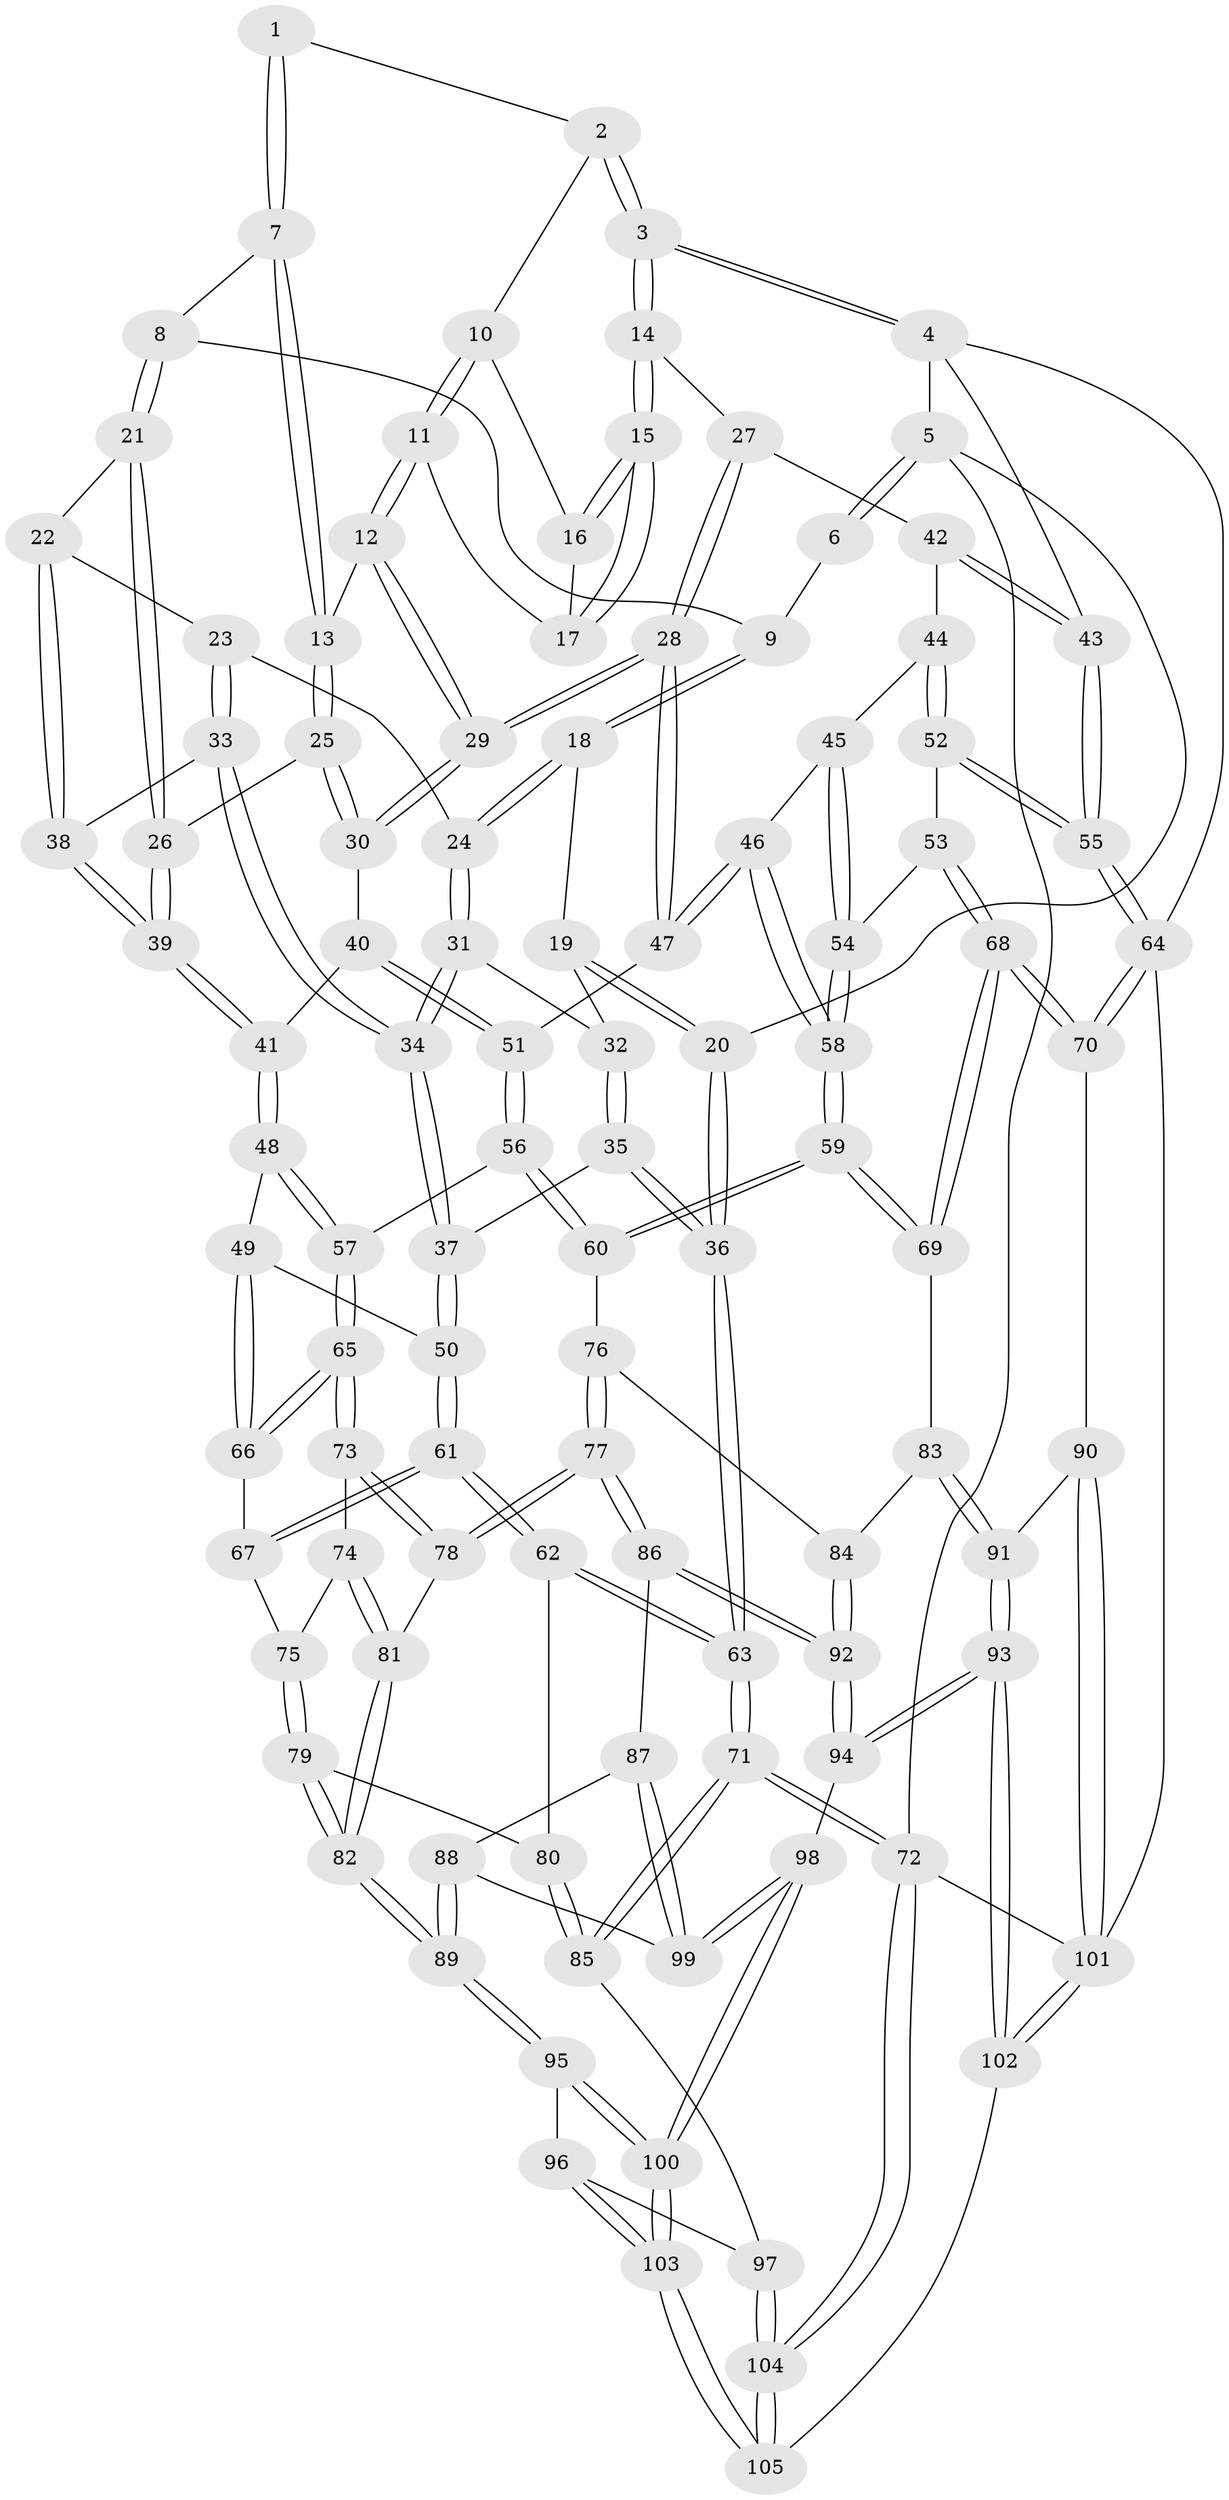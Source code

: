 // coarse degree distribution, {5: 0.30158730158730157, 9: 0.015873015873015872, 4: 0.4444444444444444, 3: 0.09523809523809523, 6: 0.12698412698412698, 8: 0.015873015873015872}
// Generated by graph-tools (version 1.1) at 2025/21/03/04/25 18:21:08]
// undirected, 105 vertices, 259 edges
graph export_dot {
graph [start="1"]
  node [color=gray90,style=filled];
  1 [pos="+0.4682243757109199+0"];
  2 [pos="+0.7017042123579604+0"];
  3 [pos="+1+0"];
  4 [pos="+1+0"];
  5 [pos="+0+0"];
  6 [pos="+0.1693349901860019+0"];
  7 [pos="+0.4177795395823137+0.0682704313120939"];
  8 [pos="+0.2589545327228039+0.10236869281057422"];
  9 [pos="+0.22979992207908978+0.09395825433382325"];
  10 [pos="+0.6836821424713209+0"];
  11 [pos="+0.5311752813919043+0.1416550573708918"];
  12 [pos="+0.5287650070918368+0.14270028539520754"];
  13 [pos="+0.43111976520083134+0.09683262908993907"];
  14 [pos="+0.7129418675231866+0.2071371815399436"];
  15 [pos="+0.710710705231625+0.20332646179849534"];
  16 [pos="+0.6828139816474257+0"];
  17 [pos="+0.6133748995357188+0.12933650670460956"];
  18 [pos="+0.16423317911545574+0.13624763130450426"];
  19 [pos="+0.07278720325181082+0.13251123622210192"];
  20 [pos="+0+0"];
  21 [pos="+0.31062350862357424+0.25297288571161475"];
  22 [pos="+0.2445983834222411+0.25901389824710375"];
  23 [pos="+0.21333039414403715+0.2534024993567791"];
  24 [pos="+0.19930832163133205+0.24766267195477107"];
  25 [pos="+0.3998591617267908+0.2094971383817631"];
  26 [pos="+0.31303692138033506+0.2541446135656318"];
  27 [pos="+0.7131015849752068+0.29220917314466816"];
  28 [pos="+0.6422734536547029+0.3529450145038608"];
  29 [pos="+0.5748581181856584+0.3292670891292353"];
  30 [pos="+0.513819436761217+0.33418192929054574"];
  31 [pos="+0.1749302395759137+0.26552002510127637"];
  32 [pos="+0.10033220677702882+0.269696535373209"];
  33 [pos="+0.20343999732016665+0.38348942578129586"];
  34 [pos="+0.1492557232912823+0.4009022031900043"];
  35 [pos="+0.007774896245967776+0.4056023237697719"];
  36 [pos="+0+0.40434865652595814"];
  37 [pos="+0.09987661814138245+0.43572071814290597"];
  38 [pos="+0.23202578734368842+0.38018405661189414"];
  39 [pos="+0.34280256626116096+0.39647693204360085"];
  40 [pos="+0.4477303307632882+0.37667801563707526"];
  41 [pos="+0.3544683898978939+0.4084282806762755"];
  42 [pos="+0.7910427074557284+0.298068362328411"];
  43 [pos="+1+0"];
  44 [pos="+0.9157155692651087+0.40968167899865593"];
  45 [pos="+0.8287475045266507+0.44807568020278365"];
  46 [pos="+0.6687322604268847+0.4599440993196356"];
  47 [pos="+0.6506443028261325+0.41329650315441224"];
  48 [pos="+0.34800692126829197+0.4506726156809365"];
  49 [pos="+0.26838909240568+0.5147215682946333"];
  50 [pos="+0.15504708690737237+0.5199309237569514"];
  51 [pos="+0.49295315194648365+0.5097746666265789"];
  52 [pos="+0.972234070271868+0.4339952659809085"];
  53 [pos="+0.8384238616879898+0.56046956053642"];
  54 [pos="+0.8107549742817833+0.5488710503614981"];
  55 [pos="+1+0.43314100916059967"];
  56 [pos="+0.4467986668633913+0.5946382011341755"];
  57 [pos="+0.44351602626023207+0.5947627059826784"];
  58 [pos="+0.6782480103110013+0.5189331164197244"];
  59 [pos="+0.6343770263271484+0.638370355622914"];
  60 [pos="+0.5640347167053704+0.6414119257579972"];
  61 [pos="+0.13921449793758947+0.6476898975197128"];
  62 [pos="+0.11359168949634095+0.6841392540957616"];
  63 [pos="+0+0.621930275743557"];
  64 [pos="+1+0.727727001624723"];
  65 [pos="+0.41335021840214287+0.6218422924331961"];
  66 [pos="+0.2950700179218169+0.600501670735299"];
  67 [pos="+0.25718732418484963+0.6440209226292717"];
  68 [pos="+0.8914187234465205+0.7250740639585613"];
  69 [pos="+0.6477033545815912+0.6589158701563469"];
  70 [pos="+0.9439889835699835+0.771706053595388"];
  71 [pos="+0+1"];
  72 [pos="+0+1"];
  73 [pos="+0.4093651570792011+0.6317516414174568"];
  74 [pos="+0.3169449111485803+0.6968010877170477"];
  75 [pos="+0.29486561272797557+0.6944019546683217"];
  76 [pos="+0.5186021889774991+0.7176143555622148"];
  77 [pos="+0.43634015196592385+0.7828312136819111"];
  78 [pos="+0.41444046528865514+0.7586158954367277"];
  79 [pos="+0.23528323242092525+0.7780648409335732"];
  80 [pos="+0.11825436059643371+0.6983674738531561"];
  81 [pos="+0.3476505098048981+0.7597289013705121"];
  82 [pos="+0.26616283565257376+0.8343491918113022"];
  83 [pos="+0.6448609579165582+0.7525825206458365"];
  84 [pos="+0.5425246582132199+0.806564110626225"];
  85 [pos="+0.07464598897088187+0.8606239622743268"];
  86 [pos="+0.4433515781257036+0.8151508098969666"];
  87 [pos="+0.43032821862310117+0.8230035929690035"];
  88 [pos="+0.29119754045414914+0.8572241022563878"];
  89 [pos="+0.2674771075797255+0.8541411983418219"];
  90 [pos="+0.9292971073262692+0.7897221436152599"];
  91 [pos="+0.6763407822743412+0.8355703600771359"];
  92 [pos="+0.5004280249029286+0.8614385795367534"];
  93 [pos="+0.6311703285325964+0.9872615017022128"];
  94 [pos="+0.5143614691591967+0.8967450070917331"];
  95 [pos="+0.2548487438723515+0.8747057579925825"];
  96 [pos="+0.23639182994249186+0.896065137224912"];
  97 [pos="+0.21806160877367495+0.9065735223304691"];
  98 [pos="+0.4033337834387063+0.9564746240161345"];
  99 [pos="+0.3805306019035828+0.9099888223747381"];
  100 [pos="+0.390224800637968+0.9841464312799103"];
  101 [pos="+0.7373914665132416+1"];
  102 [pos="+0.725662514859877+1"];
  103 [pos="+0.37200645071053046+1"];
  104 [pos="+0.08147812919425636+1"];
  105 [pos="+0.3837931421488453+1"];
  1 -- 2;
  1 -- 7;
  1 -- 7;
  2 -- 3;
  2 -- 3;
  2 -- 10;
  3 -- 4;
  3 -- 4;
  3 -- 14;
  3 -- 14;
  4 -- 5;
  4 -- 43;
  4 -- 64;
  5 -- 6;
  5 -- 6;
  5 -- 20;
  5 -- 72;
  6 -- 9;
  7 -- 8;
  7 -- 13;
  7 -- 13;
  8 -- 9;
  8 -- 21;
  8 -- 21;
  9 -- 18;
  9 -- 18;
  10 -- 11;
  10 -- 11;
  10 -- 16;
  11 -- 12;
  11 -- 12;
  11 -- 17;
  12 -- 13;
  12 -- 29;
  12 -- 29;
  13 -- 25;
  13 -- 25;
  14 -- 15;
  14 -- 15;
  14 -- 27;
  15 -- 16;
  15 -- 16;
  15 -- 17;
  15 -- 17;
  16 -- 17;
  18 -- 19;
  18 -- 24;
  18 -- 24;
  19 -- 20;
  19 -- 20;
  19 -- 32;
  20 -- 36;
  20 -- 36;
  21 -- 22;
  21 -- 26;
  21 -- 26;
  22 -- 23;
  22 -- 38;
  22 -- 38;
  23 -- 24;
  23 -- 33;
  23 -- 33;
  24 -- 31;
  24 -- 31;
  25 -- 26;
  25 -- 30;
  25 -- 30;
  26 -- 39;
  26 -- 39;
  27 -- 28;
  27 -- 28;
  27 -- 42;
  28 -- 29;
  28 -- 29;
  28 -- 47;
  28 -- 47;
  29 -- 30;
  29 -- 30;
  30 -- 40;
  31 -- 32;
  31 -- 34;
  31 -- 34;
  32 -- 35;
  32 -- 35;
  33 -- 34;
  33 -- 34;
  33 -- 38;
  34 -- 37;
  34 -- 37;
  35 -- 36;
  35 -- 36;
  35 -- 37;
  36 -- 63;
  36 -- 63;
  37 -- 50;
  37 -- 50;
  38 -- 39;
  38 -- 39;
  39 -- 41;
  39 -- 41;
  40 -- 41;
  40 -- 51;
  40 -- 51;
  41 -- 48;
  41 -- 48;
  42 -- 43;
  42 -- 43;
  42 -- 44;
  43 -- 55;
  43 -- 55;
  44 -- 45;
  44 -- 52;
  44 -- 52;
  45 -- 46;
  45 -- 54;
  45 -- 54;
  46 -- 47;
  46 -- 47;
  46 -- 58;
  46 -- 58;
  47 -- 51;
  48 -- 49;
  48 -- 57;
  48 -- 57;
  49 -- 50;
  49 -- 66;
  49 -- 66;
  50 -- 61;
  50 -- 61;
  51 -- 56;
  51 -- 56;
  52 -- 53;
  52 -- 55;
  52 -- 55;
  53 -- 54;
  53 -- 68;
  53 -- 68;
  54 -- 58;
  54 -- 58;
  55 -- 64;
  55 -- 64;
  56 -- 57;
  56 -- 60;
  56 -- 60;
  57 -- 65;
  57 -- 65;
  58 -- 59;
  58 -- 59;
  59 -- 60;
  59 -- 60;
  59 -- 69;
  59 -- 69;
  60 -- 76;
  61 -- 62;
  61 -- 62;
  61 -- 67;
  61 -- 67;
  62 -- 63;
  62 -- 63;
  62 -- 80;
  63 -- 71;
  63 -- 71;
  64 -- 70;
  64 -- 70;
  64 -- 101;
  65 -- 66;
  65 -- 66;
  65 -- 73;
  65 -- 73;
  66 -- 67;
  67 -- 75;
  68 -- 69;
  68 -- 69;
  68 -- 70;
  68 -- 70;
  69 -- 83;
  70 -- 90;
  71 -- 72;
  71 -- 72;
  71 -- 85;
  71 -- 85;
  72 -- 104;
  72 -- 104;
  72 -- 101;
  73 -- 74;
  73 -- 78;
  73 -- 78;
  74 -- 75;
  74 -- 81;
  74 -- 81;
  75 -- 79;
  75 -- 79;
  76 -- 77;
  76 -- 77;
  76 -- 84;
  77 -- 78;
  77 -- 78;
  77 -- 86;
  77 -- 86;
  78 -- 81;
  79 -- 80;
  79 -- 82;
  79 -- 82;
  80 -- 85;
  80 -- 85;
  81 -- 82;
  81 -- 82;
  82 -- 89;
  82 -- 89;
  83 -- 84;
  83 -- 91;
  83 -- 91;
  84 -- 92;
  84 -- 92;
  85 -- 97;
  86 -- 87;
  86 -- 92;
  86 -- 92;
  87 -- 88;
  87 -- 99;
  87 -- 99;
  88 -- 89;
  88 -- 89;
  88 -- 99;
  89 -- 95;
  89 -- 95;
  90 -- 91;
  90 -- 101;
  90 -- 101;
  91 -- 93;
  91 -- 93;
  92 -- 94;
  92 -- 94;
  93 -- 94;
  93 -- 94;
  93 -- 102;
  93 -- 102;
  94 -- 98;
  95 -- 96;
  95 -- 100;
  95 -- 100;
  96 -- 97;
  96 -- 103;
  96 -- 103;
  97 -- 104;
  97 -- 104;
  98 -- 99;
  98 -- 99;
  98 -- 100;
  98 -- 100;
  100 -- 103;
  100 -- 103;
  101 -- 102;
  101 -- 102;
  102 -- 105;
  103 -- 105;
  103 -- 105;
  104 -- 105;
  104 -- 105;
}
